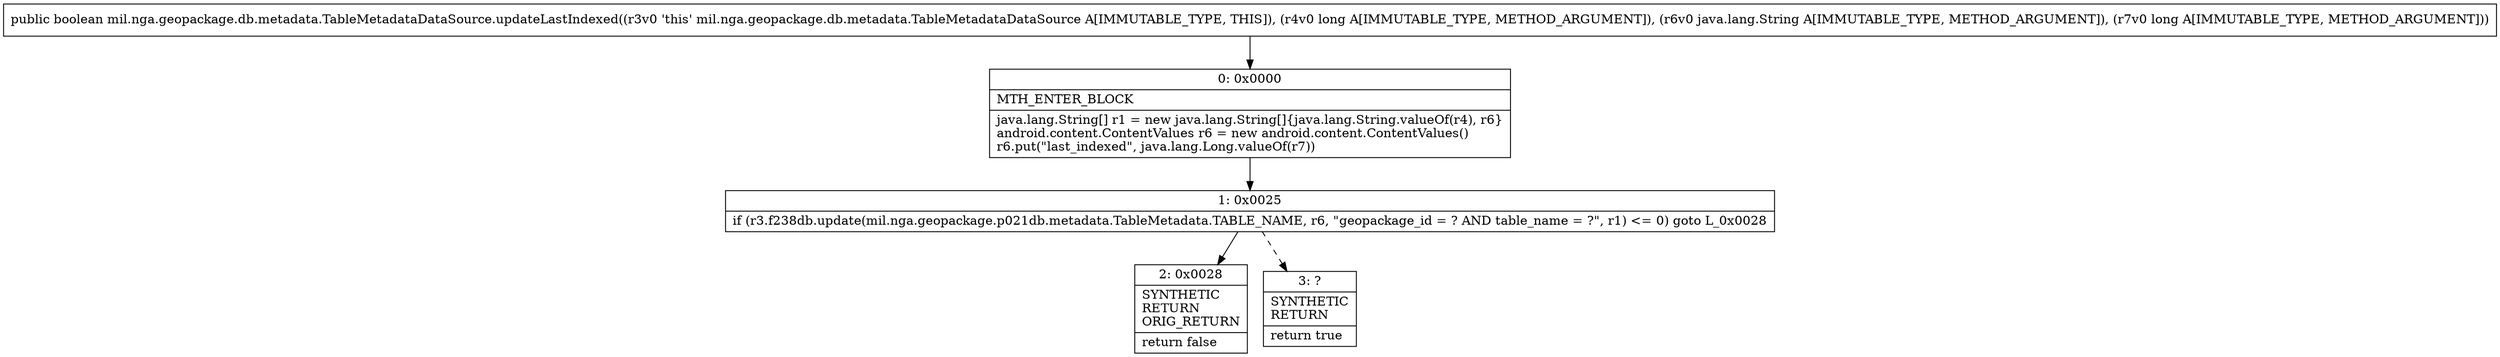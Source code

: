 digraph "CFG formil.nga.geopackage.db.metadata.TableMetadataDataSource.updateLastIndexed(JLjava\/lang\/String;J)Z" {
Node_0 [shape=record,label="{0\:\ 0x0000|MTH_ENTER_BLOCK\l|java.lang.String[] r1 = new java.lang.String[]\{java.lang.String.valueOf(r4), r6\}\landroid.content.ContentValues r6 = new android.content.ContentValues()\lr6.put(\"last_indexed\", java.lang.Long.valueOf(r7))\l}"];
Node_1 [shape=record,label="{1\:\ 0x0025|if (r3.f238db.update(mil.nga.geopackage.p021db.metadata.TableMetadata.TABLE_NAME, r6, \"geopackage_id = ? AND table_name = ?\", r1) \<= 0) goto L_0x0028\l}"];
Node_2 [shape=record,label="{2\:\ 0x0028|SYNTHETIC\lRETURN\lORIG_RETURN\l|return false\l}"];
Node_3 [shape=record,label="{3\:\ ?|SYNTHETIC\lRETURN\l|return true\l}"];
MethodNode[shape=record,label="{public boolean mil.nga.geopackage.db.metadata.TableMetadataDataSource.updateLastIndexed((r3v0 'this' mil.nga.geopackage.db.metadata.TableMetadataDataSource A[IMMUTABLE_TYPE, THIS]), (r4v0 long A[IMMUTABLE_TYPE, METHOD_ARGUMENT]), (r6v0 java.lang.String A[IMMUTABLE_TYPE, METHOD_ARGUMENT]), (r7v0 long A[IMMUTABLE_TYPE, METHOD_ARGUMENT])) }"];
MethodNode -> Node_0;
Node_0 -> Node_1;
Node_1 -> Node_2;
Node_1 -> Node_3[style=dashed];
}

